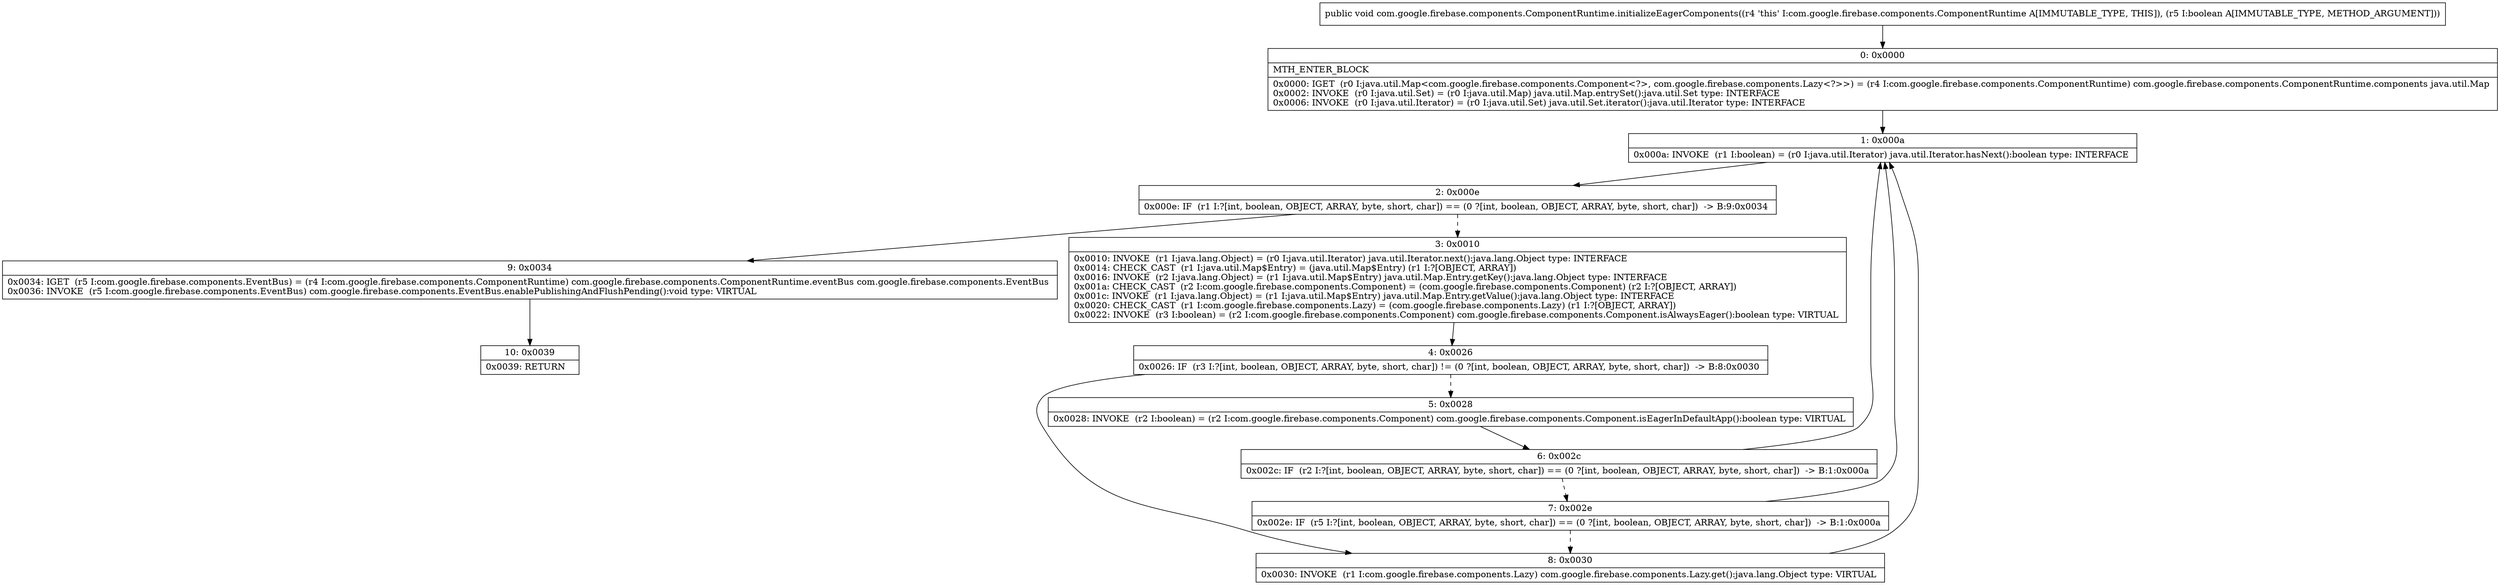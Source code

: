 digraph "CFG forcom.google.firebase.components.ComponentRuntime.initializeEagerComponents(Z)V" {
Node_0 [shape=record,label="{0\:\ 0x0000|MTH_ENTER_BLOCK\l|0x0000: IGET  (r0 I:java.util.Map\<com.google.firebase.components.Component\<?\>, com.google.firebase.components.Lazy\<?\>\>) = (r4 I:com.google.firebase.components.ComponentRuntime) com.google.firebase.components.ComponentRuntime.components java.util.Map \l0x0002: INVOKE  (r0 I:java.util.Set) = (r0 I:java.util.Map) java.util.Map.entrySet():java.util.Set type: INTERFACE \l0x0006: INVOKE  (r0 I:java.util.Iterator) = (r0 I:java.util.Set) java.util.Set.iterator():java.util.Iterator type: INTERFACE \l}"];
Node_1 [shape=record,label="{1\:\ 0x000a|0x000a: INVOKE  (r1 I:boolean) = (r0 I:java.util.Iterator) java.util.Iterator.hasNext():boolean type: INTERFACE \l}"];
Node_2 [shape=record,label="{2\:\ 0x000e|0x000e: IF  (r1 I:?[int, boolean, OBJECT, ARRAY, byte, short, char]) == (0 ?[int, boolean, OBJECT, ARRAY, byte, short, char])  \-\> B:9:0x0034 \l}"];
Node_3 [shape=record,label="{3\:\ 0x0010|0x0010: INVOKE  (r1 I:java.lang.Object) = (r0 I:java.util.Iterator) java.util.Iterator.next():java.lang.Object type: INTERFACE \l0x0014: CHECK_CAST  (r1 I:java.util.Map$Entry) = (java.util.Map$Entry) (r1 I:?[OBJECT, ARRAY]) \l0x0016: INVOKE  (r2 I:java.lang.Object) = (r1 I:java.util.Map$Entry) java.util.Map.Entry.getKey():java.lang.Object type: INTERFACE \l0x001a: CHECK_CAST  (r2 I:com.google.firebase.components.Component) = (com.google.firebase.components.Component) (r2 I:?[OBJECT, ARRAY]) \l0x001c: INVOKE  (r1 I:java.lang.Object) = (r1 I:java.util.Map$Entry) java.util.Map.Entry.getValue():java.lang.Object type: INTERFACE \l0x0020: CHECK_CAST  (r1 I:com.google.firebase.components.Lazy) = (com.google.firebase.components.Lazy) (r1 I:?[OBJECT, ARRAY]) \l0x0022: INVOKE  (r3 I:boolean) = (r2 I:com.google.firebase.components.Component) com.google.firebase.components.Component.isAlwaysEager():boolean type: VIRTUAL \l}"];
Node_4 [shape=record,label="{4\:\ 0x0026|0x0026: IF  (r3 I:?[int, boolean, OBJECT, ARRAY, byte, short, char]) != (0 ?[int, boolean, OBJECT, ARRAY, byte, short, char])  \-\> B:8:0x0030 \l}"];
Node_5 [shape=record,label="{5\:\ 0x0028|0x0028: INVOKE  (r2 I:boolean) = (r2 I:com.google.firebase.components.Component) com.google.firebase.components.Component.isEagerInDefaultApp():boolean type: VIRTUAL \l}"];
Node_6 [shape=record,label="{6\:\ 0x002c|0x002c: IF  (r2 I:?[int, boolean, OBJECT, ARRAY, byte, short, char]) == (0 ?[int, boolean, OBJECT, ARRAY, byte, short, char])  \-\> B:1:0x000a \l}"];
Node_7 [shape=record,label="{7\:\ 0x002e|0x002e: IF  (r5 I:?[int, boolean, OBJECT, ARRAY, byte, short, char]) == (0 ?[int, boolean, OBJECT, ARRAY, byte, short, char])  \-\> B:1:0x000a \l}"];
Node_8 [shape=record,label="{8\:\ 0x0030|0x0030: INVOKE  (r1 I:com.google.firebase.components.Lazy) com.google.firebase.components.Lazy.get():java.lang.Object type: VIRTUAL \l}"];
Node_9 [shape=record,label="{9\:\ 0x0034|0x0034: IGET  (r5 I:com.google.firebase.components.EventBus) = (r4 I:com.google.firebase.components.ComponentRuntime) com.google.firebase.components.ComponentRuntime.eventBus com.google.firebase.components.EventBus \l0x0036: INVOKE  (r5 I:com.google.firebase.components.EventBus) com.google.firebase.components.EventBus.enablePublishingAndFlushPending():void type: VIRTUAL \l}"];
Node_10 [shape=record,label="{10\:\ 0x0039|0x0039: RETURN   \l}"];
MethodNode[shape=record,label="{public void com.google.firebase.components.ComponentRuntime.initializeEagerComponents((r4 'this' I:com.google.firebase.components.ComponentRuntime A[IMMUTABLE_TYPE, THIS]), (r5 I:boolean A[IMMUTABLE_TYPE, METHOD_ARGUMENT])) }"];
MethodNode -> Node_0;
Node_0 -> Node_1;
Node_1 -> Node_2;
Node_2 -> Node_3[style=dashed];
Node_2 -> Node_9;
Node_3 -> Node_4;
Node_4 -> Node_5[style=dashed];
Node_4 -> Node_8;
Node_5 -> Node_6;
Node_6 -> Node_1;
Node_6 -> Node_7[style=dashed];
Node_7 -> Node_1;
Node_7 -> Node_8[style=dashed];
Node_8 -> Node_1;
Node_9 -> Node_10;
}

